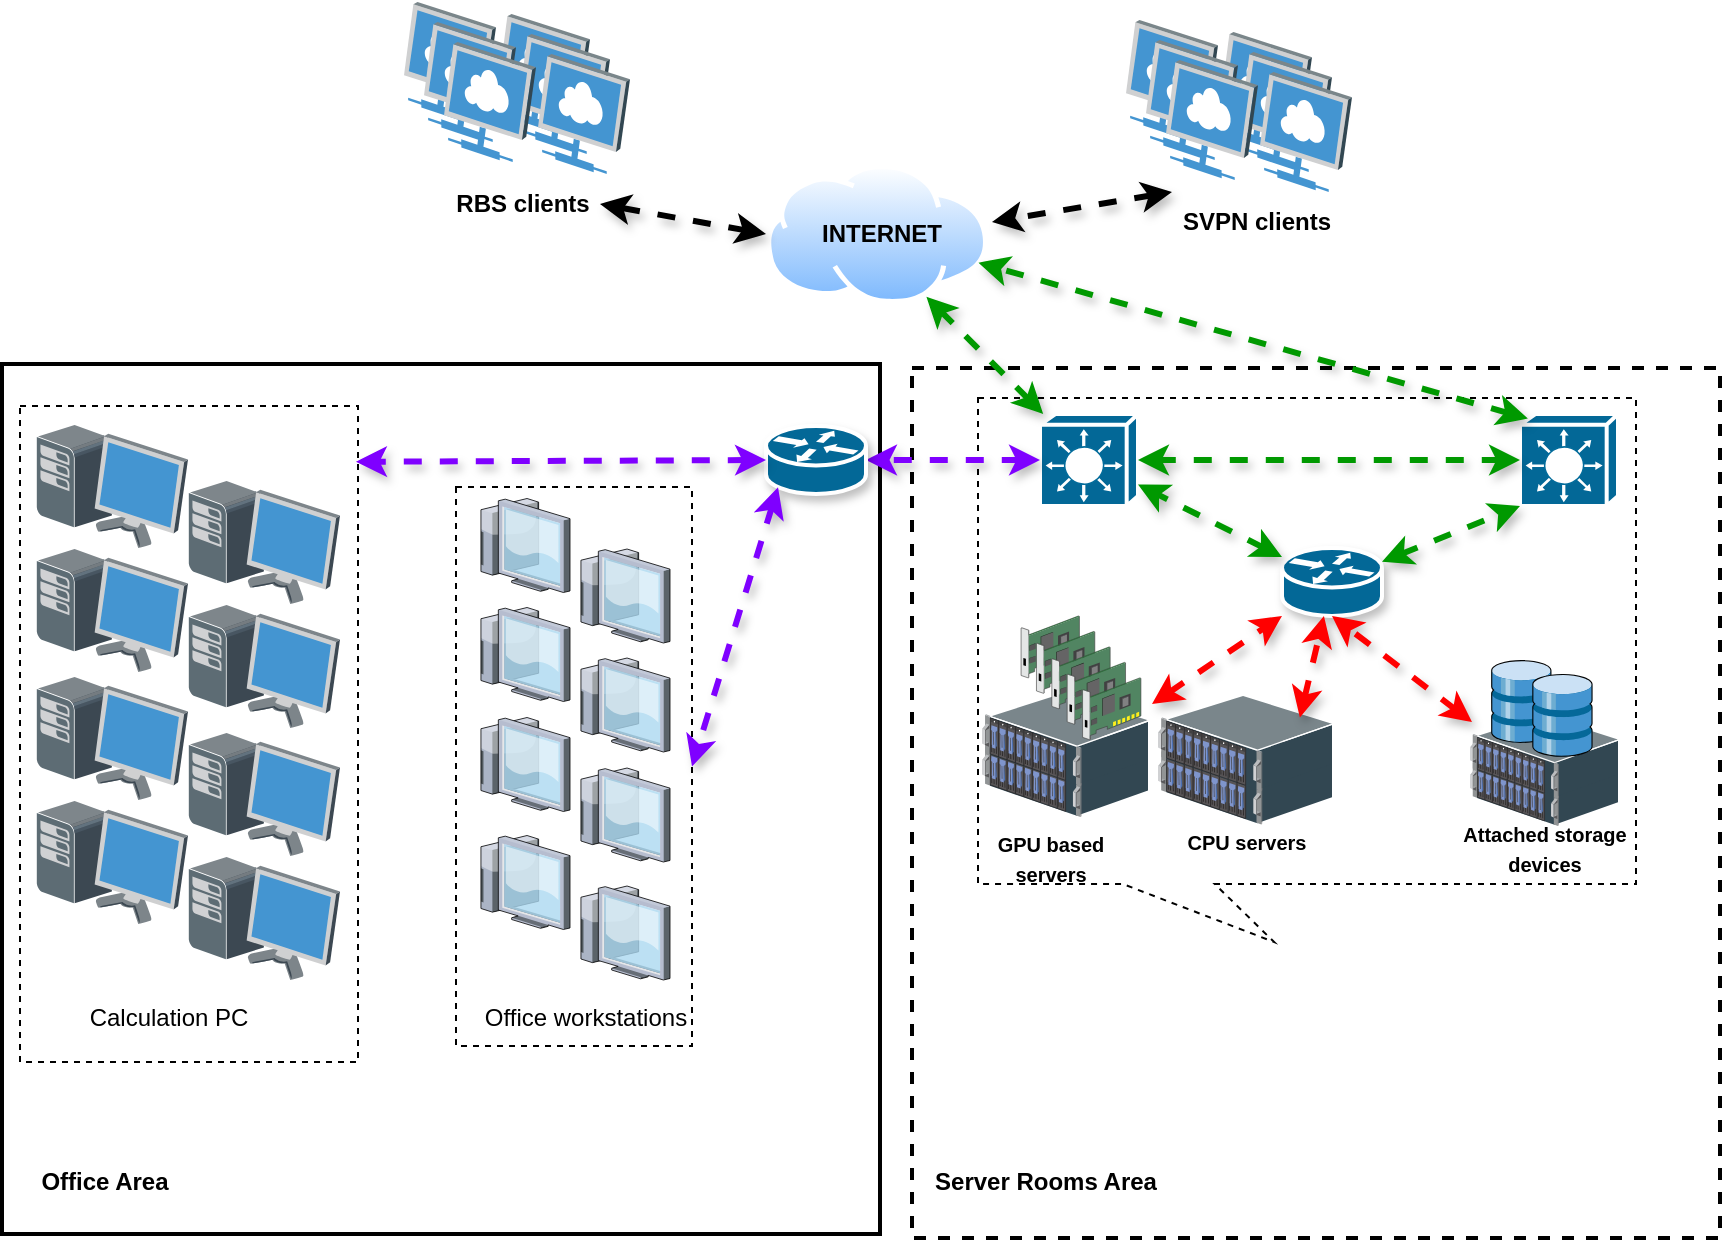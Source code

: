 <mxfile version="15.7.1" type="github">
  <diagram id="R2ZyIHW1lYzjmQBCJ58X" name="Page-1">
    <mxGraphModel dx="1422" dy="832" grid="0" gridSize="10" guides="1" tooltips="1" connect="1" arrows="1" fold="1" page="0" pageScale="1" pageWidth="850" pageHeight="1100" math="0" shadow="0">
      <root>
        <mxCell id="0" />
        <mxCell id="1" parent="0" />
        <mxCell id="JWcThtW91tKv9I52wNof-2" value="" style="rounded=0;whiteSpace=wrap;html=1;strokeWidth=2;" vertex="1" parent="1">
          <mxGeometry x="11" y="184" width="439" height="435" as="geometry" />
        </mxCell>
        <mxCell id="JWcThtW91tKv9I52wNof-3" value="" style="rounded=0;whiteSpace=wrap;html=1;dashed=1;strokeWidth=2;" vertex="1" parent="1">
          <mxGeometry x="466" y="186" width="404" height="435" as="geometry" />
        </mxCell>
        <mxCell id="JWcThtW91tKv9I52wNof-28" value="" style="aspect=fixed;perimeter=ellipsePerimeter;html=1;align=center;shadow=0;dashed=0;spacingTop=3;image;image=img/lib/active_directory/internet_cloud.svg;" vertex="1" parent="1">
          <mxGeometry x="393" y="84" width="111.11" height="70" as="geometry" />
        </mxCell>
        <mxCell id="JWcThtW91tKv9I52wNof-29" value="&lt;font color=&quot;#000000&quot;&gt;&lt;b&gt;INTERNET&lt;/b&gt;&lt;/font&gt;" style="text;html=1;strokeColor=none;fillColor=none;align=center;verticalAlign=middle;whiteSpace=wrap;rounded=0;fontColor=#FF0000;" vertex="1" parent="1">
          <mxGeometry x="421.11" y="104" width="60" height="30" as="geometry" />
        </mxCell>
        <mxCell id="JWcThtW91tKv9I52wNof-51" value="" style="shape=callout;whiteSpace=wrap;html=1;perimeter=calloutPerimeter;size=29;position=0.22;base=46;position2=0.45;dashed=1;" vertex="1" parent="1">
          <mxGeometry x="499" y="201" width="329" height="272" as="geometry" />
        </mxCell>
        <mxCell id="JWcThtW91tKv9I52wNof-30" value="" style="group" vertex="1" connectable="0" parent="1">
          <mxGeometry x="501" y="310" width="83" height="136" as="geometry" />
        </mxCell>
        <mxCell id="JWcThtW91tKv9I52wNof-31" value="" style="sketch=0;shadow=0;dashed=0;html=1;labelPosition=center;verticalLabelPosition=bottom;verticalAlign=top;align=center;outlineConnect=0;shape=mxgraph.veeam.3d.physical_storage;" vertex="1" parent="JWcThtW91tKv9I52wNof-30">
          <mxGeometry y="54.133" width="83" height="46.4" as="geometry" />
        </mxCell>
        <mxCell id="JWcThtW91tKv9I52wNof-32" value="" style="sketch=0;shadow=0;dashed=0;html=1;labelPosition=center;verticalLabelPosition=bottom;verticalAlign=top;align=center;outlineConnect=0;shape=mxgraph.veeam.3d.physical_storage;" vertex="1" parent="JWcThtW91tKv9I52wNof-30">
          <mxGeometry y="38.667" width="83" height="46.4" as="geometry" />
        </mxCell>
        <mxCell id="JWcThtW91tKv9I52wNof-33" value="" style="sketch=0;shadow=0;dashed=0;html=1;labelPosition=center;verticalLabelPosition=bottom;verticalAlign=top;align=center;outlineConnect=0;shape=mxgraph.veeam.3d.network_card;" vertex="1" parent="JWcThtW91tKv9I52wNof-30">
          <mxGeometry x="19.543" width="29.204" height="30.933" as="geometry" />
        </mxCell>
        <mxCell id="JWcThtW91tKv9I52wNof-34" value="" style="sketch=0;shadow=0;dashed=0;html=1;labelPosition=center;verticalLabelPosition=bottom;verticalAlign=top;align=center;outlineConnect=0;shape=mxgraph.veeam.3d.network_card;" vertex="1" parent="JWcThtW91tKv9I52wNof-30">
          <mxGeometry x="27.229" y="7.733" width="29.204" height="30.933" as="geometry" />
        </mxCell>
        <mxCell id="JWcThtW91tKv9I52wNof-35" value="" style="sketch=0;shadow=0;dashed=0;html=1;labelPosition=center;verticalLabelPosition=bottom;verticalAlign=top;align=center;outlineConnect=0;shape=mxgraph.veeam.3d.network_card;" vertex="1" parent="JWcThtW91tKv9I52wNof-30">
          <mxGeometry x="34.914" y="15.467" width="29.204" height="30.933" as="geometry" />
        </mxCell>
        <mxCell id="JWcThtW91tKv9I52wNof-36" value="" style="sketch=0;shadow=0;dashed=0;html=1;labelPosition=center;verticalLabelPosition=bottom;verticalAlign=top;align=center;outlineConnect=0;shape=mxgraph.veeam.3d.network_card;" vertex="1" parent="JWcThtW91tKv9I52wNof-30">
          <mxGeometry x="42.599" y="23.2" width="29.204" height="30.933" as="geometry" />
        </mxCell>
        <mxCell id="JWcThtW91tKv9I52wNof-37" value="" style="sketch=0;shadow=0;dashed=0;html=1;labelPosition=center;verticalLabelPosition=bottom;verticalAlign=top;align=center;outlineConnect=0;shape=mxgraph.veeam.3d.network_card;" vertex="1" parent="JWcThtW91tKv9I52wNof-30">
          <mxGeometry x="50.284" y="30.933" width="29.204" height="30.933" as="geometry" />
        </mxCell>
        <mxCell id="JWcThtW91tKv9I52wNof-38" value="" style="shape=image;html=1;verticalAlign=top;verticalLabelPosition=bottom;labelBackgroundColor=#ffffff;imageAspect=0;aspect=fixed;image=https://cdn4.iconfinder.com/data/icons/flat-brand-logo-2/512/nvidia-128.png" vertex="1" parent="JWcThtW91tKv9I52wNof-30">
          <mxGeometry x="58.523" y="38.667" width="15.37" height="15.37" as="geometry" />
        </mxCell>
        <mxCell id="JWcThtW91tKv9I52wNof-39" value="&lt;font color=&quot;#000000&quot; size=&quot;1&quot;&gt;&lt;b&gt;GPU based servers&lt;/b&gt;&lt;/font&gt;" style="text;html=1;strokeColor=none;fillColor=none;align=center;verticalAlign=middle;whiteSpace=wrap;rounded=0;fontColor=#FF0000;" vertex="1" parent="JWcThtW91tKv9I52wNof-30">
          <mxGeometry x="-8.14" y="106" width="84.57" height="30" as="geometry" />
        </mxCell>
        <mxCell id="JWcThtW91tKv9I52wNof-50" value="" style="group" vertex="1" connectable="0" parent="1">
          <mxGeometry x="722" y="447" width="136.25" height="177.5" as="geometry" />
        </mxCell>
        <mxCell id="JWcThtW91tKv9I52wNof-22" value="" style="shape=image;html=1;verticalAlign=top;verticalLabelPosition=bottom;labelBackgroundColor=#ffffff;imageAspect=0;aspect=fixed;image=https://cdn2.iconfinder.com/data/icons/whcompare-isometric-web-hosting-servers/50/server-rack-2-128.png" vertex="1" parent="JWcThtW91tKv9I52wNof-50">
          <mxGeometry x="6.836" width="95.235" height="95.235" as="geometry" />
        </mxCell>
        <mxCell id="JWcThtW91tKv9I52wNof-24" value="" style="shape=image;html=1;verticalAlign=top;verticalLabelPosition=bottom;labelBackgroundColor=#ffffff;imageAspect=0;aspect=fixed;image=https://cdn2.iconfinder.com/data/icons/whcompare-isometric-web-hosting-servers/50/server-rack-2-128.png" vertex="1" parent="JWcThtW91tKv9I52wNof-50">
          <mxGeometry x="41.015" y="23.699" width="95.235" height="95.235" as="geometry" />
        </mxCell>
        <mxCell id="JWcThtW91tKv9I52wNof-25" value="" style="shape=image;html=1;verticalAlign=top;verticalLabelPosition=bottom;labelBackgroundColor=#ffffff;imageAspect=0;aspect=fixed;image=https://cdn2.iconfinder.com/data/icons/whcompare-isometric-web-hosting-servers/50/server-rack-2-128.png" vertex="1" parent="JWcThtW91tKv9I52wNof-50">
          <mxGeometry y="53.61" width="95.235" height="95.235" as="geometry" />
        </mxCell>
        <mxCell id="JWcThtW91tKv9I52wNof-26" value="" style="shape=image;html=1;verticalAlign=top;verticalLabelPosition=bottom;labelBackgroundColor=#ffffff;imageAspect=0;aspect=fixed;image=https://cdn2.iconfinder.com/data/icons/whcompare-isometric-web-hosting-servers/50/server-rack-2-128.png" vertex="1" parent="JWcThtW91tKv9I52wNof-50">
          <mxGeometry x="34.179" y="77.309" width="95.235" height="95.235" as="geometry" />
        </mxCell>
        <mxCell id="JWcThtW91tKv9I52wNof-57" value="" style="group" vertex="1" connectable="0" parent="1">
          <mxGeometry x="624" y="449" width="136.25" height="177.5" as="geometry" />
        </mxCell>
        <mxCell id="JWcThtW91tKv9I52wNof-58" value="" style="shape=image;html=1;verticalAlign=top;verticalLabelPosition=bottom;labelBackgroundColor=#ffffff;imageAspect=0;aspect=fixed;image=https://cdn2.iconfinder.com/data/icons/whcompare-isometric-web-hosting-servers/50/server-rack-2-128.png" vertex="1" parent="JWcThtW91tKv9I52wNof-57">
          <mxGeometry x="6.836" width="95.235" height="95.235" as="geometry" />
        </mxCell>
        <mxCell id="JWcThtW91tKv9I52wNof-59" value="" style="shape=image;html=1;verticalAlign=top;verticalLabelPosition=bottom;labelBackgroundColor=#ffffff;imageAspect=0;aspect=fixed;image=https://cdn2.iconfinder.com/data/icons/whcompare-isometric-web-hosting-servers/50/server-rack-2-128.png" vertex="1" parent="JWcThtW91tKv9I52wNof-57">
          <mxGeometry x="41.015" y="23.699" width="95.235" height="95.235" as="geometry" />
        </mxCell>
        <mxCell id="JWcThtW91tKv9I52wNof-60" value="" style="shape=image;html=1;verticalAlign=top;verticalLabelPosition=bottom;labelBackgroundColor=#ffffff;imageAspect=0;aspect=fixed;image=https://cdn2.iconfinder.com/data/icons/whcompare-isometric-web-hosting-servers/50/server-rack-2-128.png" vertex="1" parent="JWcThtW91tKv9I52wNof-57">
          <mxGeometry y="53.61" width="95.235" height="95.235" as="geometry" />
        </mxCell>
        <mxCell id="JWcThtW91tKv9I52wNof-61" value="" style="shape=image;html=1;verticalAlign=top;verticalLabelPosition=bottom;labelBackgroundColor=#ffffff;imageAspect=0;aspect=fixed;image=https://cdn2.iconfinder.com/data/icons/whcompare-isometric-web-hosting-servers/50/server-rack-2-128.png" vertex="1" parent="JWcThtW91tKv9I52wNof-57">
          <mxGeometry x="34.179" y="77.309" width="95.235" height="95.235" as="geometry" />
        </mxCell>
        <mxCell id="JWcThtW91tKv9I52wNof-27" value="" style="shape=mxgraph.cisco.routers.router;html=1;pointerEvents=1;dashed=0;fillColor=#036897;strokeColor=#ffffff;strokeWidth=2;verticalLabelPosition=bottom;verticalAlign=top;align=center;outlineConnect=0;shadow=1;" vertex="1" parent="1">
          <mxGeometry x="651" y="276" width="50" height="34" as="geometry" />
        </mxCell>
        <mxCell id="JWcThtW91tKv9I52wNof-62" value="" style="group" vertex="1" connectable="0" parent="1">
          <mxGeometry x="745" y="332" width="74" height="83" as="geometry" />
        </mxCell>
        <mxCell id="JWcThtW91tKv9I52wNof-63" value="" style="sketch=0;shadow=0;dashed=0;html=1;labelPosition=center;verticalLabelPosition=bottom;verticalAlign=top;align=center;outlineConnect=0;shape=mxgraph.veeam.3d.physical_storage;" vertex="1" parent="JWcThtW91tKv9I52wNof-62">
          <mxGeometry y="41.5" width="74" height="41.5" as="geometry" />
        </mxCell>
        <mxCell id="JWcThtW91tKv9I52wNof-64" value="" style="sketch=0;shadow=0;dashed=0;html=1;labelPosition=center;verticalLabelPosition=bottom;verticalAlign=top;align=center;outlineConnect=0;shape=mxgraph.veeam.3d.physical_storage;" vertex="1" parent="JWcThtW91tKv9I52wNof-62">
          <mxGeometry y="27.667" width="74" height="41.5" as="geometry" />
        </mxCell>
        <mxCell id="JWcThtW91tKv9I52wNof-65" value="" style="shadow=0;dashed=0;html=1;labelPosition=center;verticalLabelPosition=bottom;verticalAlign=top;align=center;outlineConnect=0;shape=mxgraph.veeam.3d.datastore;" vertex="1" parent="JWcThtW91tKv9I52wNof-62">
          <mxGeometry x="10.586" width="30.148" height="41.5" as="geometry" />
        </mxCell>
        <mxCell id="JWcThtW91tKv9I52wNof-66" value="" style="shadow=0;dashed=0;html=1;labelPosition=center;verticalLabelPosition=bottom;verticalAlign=top;align=center;outlineConnect=0;shape=mxgraph.veeam.3d.datastore;" vertex="1" parent="JWcThtW91tKv9I52wNof-62">
          <mxGeometry x="31.142" y="6.917" width="30.148" height="41.5" as="geometry" />
        </mxCell>
        <mxCell id="JWcThtW91tKv9I52wNof-68" value="&lt;font color=&quot;#000000&quot; size=&quot;1&quot;&gt;&lt;b&gt;Attached storage devices&lt;/b&gt;&lt;/font&gt;" style="text;html=1;strokeColor=none;fillColor=none;align=center;verticalAlign=middle;whiteSpace=wrap;rounded=0;fontColor=#FF0000;" vertex="1" parent="1">
          <mxGeometry x="740" y="411" width="84.57" height="30" as="geometry" />
        </mxCell>
        <mxCell id="JWcThtW91tKv9I52wNof-72" value="" style="group" vertex="1" connectable="0" parent="1">
          <mxGeometry x="589" y="350" width="87.0" height="88" as="geometry" />
        </mxCell>
        <mxCell id="JWcThtW91tKv9I52wNof-21" value="" style="sketch=0;shadow=0;dashed=0;html=1;labelPosition=center;verticalLabelPosition=bottom;verticalAlign=top;align=center;outlineConnect=0;shape=mxgraph.veeam.3d.physical_storage;" vertex="1" parent="JWcThtW91tKv9I52wNof-72">
          <mxGeometry y="16.649" width="87" height="47.568" as="geometry" />
        </mxCell>
        <mxCell id="JWcThtW91tKv9I52wNof-71" value="" style="group" vertex="1" connectable="0" parent="JWcThtW91tKv9I52wNof-72">
          <mxGeometry width="87.0" height="88" as="geometry" />
        </mxCell>
        <mxCell id="JWcThtW91tKv9I52wNof-69" value="" style="sketch=0;shadow=0;dashed=0;html=1;labelPosition=center;verticalLabelPosition=bottom;verticalAlign=top;align=center;outlineConnect=0;shape=mxgraph.veeam.3d.physical_storage;" vertex="1" parent="JWcThtW91tKv9I52wNof-71">
          <mxGeometry width="87" height="47.568" as="geometry" />
        </mxCell>
        <mxCell id="JWcThtW91tKv9I52wNof-70" value="&lt;font color=&quot;#000000&quot; size=&quot;1&quot;&gt;&lt;b&gt;CPU servers&lt;/b&gt;&lt;/font&gt;" style="text;html=1;strokeColor=none;fillColor=none;align=center;verticalAlign=middle;whiteSpace=wrap;rounded=0;fontColor=#FF0000;" vertex="1" parent="JWcThtW91tKv9I52wNof-71">
          <mxGeometry x="2.43" y="58" width="84.57" height="30" as="geometry" />
        </mxCell>
        <mxCell id="JWcThtW91tKv9I52wNof-73" value="" style="endArrow=classic;startArrow=classic;html=1;shadow=1;fontColor=#FF0000;strokeColor=#FF0000;strokeWidth=3;dashed=1;" edge="1" parent="1" target="JWcThtW91tKv9I52wNof-27">
          <mxGeometry width="50" height="50" relative="1" as="geometry">
            <mxPoint x="659.939" y="360.75" as="sourcePoint" />
            <mxPoint x="690" y="289" as="targetPoint" />
          </mxGeometry>
        </mxCell>
        <mxCell id="JWcThtW91tKv9I52wNof-74" value="" style="endArrow=classic;startArrow=classic;html=1;shadow=1;fontColor=#FF0000;strokeColor=#FF0000;strokeWidth=3;dashed=1;" edge="1" parent="1" target="JWcThtW91tKv9I52wNof-27">
          <mxGeometry width="50" height="50" relative="1" as="geometry">
            <mxPoint x="586" y="354" as="sourcePoint" />
            <mxPoint x="700" y="299" as="targetPoint" />
          </mxGeometry>
        </mxCell>
        <mxCell id="JWcThtW91tKv9I52wNof-75" value="" style="endArrow=classic;startArrow=classic;html=1;shadow=1;fontColor=#FF0000;strokeColor=#FF0000;strokeWidth=3;dashed=1;entryX=0.5;entryY=1;entryDx=0;entryDy=0;entryPerimeter=0;" edge="1" parent="1" target="JWcThtW91tKv9I52wNof-27">
          <mxGeometry width="50" height="50" relative="1" as="geometry">
            <mxPoint x="746" y="363" as="sourcePoint" />
            <mxPoint x="700" y="299" as="targetPoint" />
          </mxGeometry>
        </mxCell>
        <mxCell id="JWcThtW91tKv9I52wNof-76" value="" style="shape=mxgraph.cisco.switches.layer_3_switch;html=1;pointerEvents=1;dashed=0;fillColor=#036897;strokeColor=#ffffff;strokeWidth=2;verticalLabelPosition=bottom;verticalAlign=top;align=center;outlineConnect=0;fontSize=10;" vertex="1" parent="1">
          <mxGeometry x="530" y="209" width="49" height="46" as="geometry" />
        </mxCell>
        <mxCell id="JWcThtW91tKv9I52wNof-77" value="" style="shape=mxgraph.cisco.switches.layer_3_switch;html=1;pointerEvents=1;dashed=0;fillColor=#036897;strokeColor=#ffffff;strokeWidth=2;verticalLabelPosition=bottom;verticalAlign=top;align=center;outlineConnect=0;fontSize=10;" vertex="1" parent="1">
          <mxGeometry x="770" y="209" width="49" height="46" as="geometry" />
        </mxCell>
        <mxCell id="JWcThtW91tKv9I52wNof-78" value="" style="endArrow=classic;startArrow=classic;html=1;shadow=1;fontColor=#FF0000;strokeColor=#009900;strokeWidth=3;dashed=1;" edge="1" parent="1" source="JWcThtW91tKv9I52wNof-27" target="JWcThtW91tKv9I52wNof-76">
          <mxGeometry width="50" height="50" relative="1" as="geometry">
            <mxPoint x="596" y="364" as="sourcePoint" />
            <mxPoint x="661" y="319.944" as="targetPoint" />
          </mxGeometry>
        </mxCell>
        <mxCell id="JWcThtW91tKv9I52wNof-79" value="" style="endArrow=classic;startArrow=classic;html=1;shadow=1;fontColor=#FF0000;strokeColor=#009900;strokeWidth=3;dashed=1;entryX=0;entryY=1;entryDx=0;entryDy=0;entryPerimeter=0;" edge="1" parent="1" source="JWcThtW91tKv9I52wNof-27" target="JWcThtW91tKv9I52wNof-77">
          <mxGeometry width="50" height="50" relative="1" as="geometry">
            <mxPoint x="661" y="290.449" as="sourcePoint" />
            <mxPoint x="589" y="254.3" as="targetPoint" />
          </mxGeometry>
        </mxCell>
        <mxCell id="JWcThtW91tKv9I52wNof-80" value="" style="endArrow=classic;startArrow=classic;html=1;shadow=1;fontColor=#FF0000;strokeColor=#009900;strokeWidth=3;dashed=1;" edge="1" parent="1" source="JWcThtW91tKv9I52wNof-77" target="JWcThtW91tKv9I52wNof-76">
          <mxGeometry width="50" height="50" relative="1" as="geometry">
            <mxPoint x="661" y="290.449" as="sourcePoint" />
            <mxPoint x="589" y="254.3" as="targetPoint" />
          </mxGeometry>
        </mxCell>
        <mxCell id="JWcThtW91tKv9I52wNof-81" value="" style="endArrow=classic;startArrow=classic;html=1;shadow=1;fontColor=#FF0000;strokeColor=#009900;strokeWidth=3;dashed=1;entryX=0.75;entryY=1;entryDx=0;entryDy=0;" edge="1" parent="1" source="JWcThtW91tKv9I52wNof-76" target="JWcThtW91tKv9I52wNof-28">
          <mxGeometry width="50" height="50" relative="1" as="geometry">
            <mxPoint x="671" y="300.449" as="sourcePoint" />
            <mxPoint x="599" y="264.3" as="targetPoint" />
          </mxGeometry>
        </mxCell>
        <mxCell id="JWcThtW91tKv9I52wNof-82" value="" style="endArrow=classic;startArrow=classic;html=1;shadow=1;fontColor=#FF0000;strokeColor=#009900;strokeWidth=3;dashed=1;exitX=0.08;exitY=0.05;exitDx=0;exitDy=0;exitPerimeter=0;" edge="1" parent="1" source="JWcThtW91tKv9I52wNof-77" target="JWcThtW91tKv9I52wNof-28">
          <mxGeometry width="50" height="50" relative="1" as="geometry">
            <mxPoint x="651" y="170.229" as="sourcePoint" />
            <mxPoint x="604.839" y="131.999" as="targetPoint" />
          </mxGeometry>
        </mxCell>
        <mxCell id="JWcThtW91tKv9I52wNof-85" value="" style="rounded=0;whiteSpace=wrap;html=1;fontSize=10;dashed=1;" vertex="1" parent="1">
          <mxGeometry x="20" y="205" width="169" height="328" as="geometry" />
        </mxCell>
        <mxCell id="JWcThtW91tKv9I52wNof-84" value="" style="endArrow=classic;startArrow=classic;html=1;shadow=1;fontColor=#FF0000;strokeColor=#7F00FF;strokeWidth=3;dashed=1;entryX=1;entryY=0.5;entryDx=0;entryDy=0;entryPerimeter=0;exitX=0;exitY=0.5;exitDx=0;exitDy=0;exitPerimeter=0;" edge="1" parent="1" source="JWcThtW91tKv9I52wNof-76" target="JWcThtW91tKv9I52wNof-83">
          <mxGeometry width="50" height="50" relative="1" as="geometry">
            <mxPoint x="598" y="230.5" as="sourcePoint" />
            <mxPoint x="407" y="230.5" as="targetPoint" />
          </mxGeometry>
        </mxCell>
        <mxCell id="JWcThtW91tKv9I52wNof-1" value="" style="shadow=0;dashed=0;html=1;labelPosition=center;verticalLabelPosition=bottom;verticalAlign=top;align=center;outlineConnect=0;shape=mxgraph.veeam.3d.workstation;" vertex="1" parent="1">
          <mxGeometry x="28" y="214" width="76" height="62" as="geometry" />
        </mxCell>
        <mxCell id="JWcThtW91tKv9I52wNof-4" value="" style="shadow=0;dashed=0;html=1;labelPosition=center;verticalLabelPosition=bottom;verticalAlign=top;align=center;outlineConnect=0;shape=mxgraph.veeam.3d.workstation;" vertex="1" parent="1">
          <mxGeometry x="28" y="276" width="76" height="62" as="geometry" />
        </mxCell>
        <mxCell id="JWcThtW91tKv9I52wNof-5" value="" style="shadow=0;dashed=0;html=1;labelPosition=center;verticalLabelPosition=bottom;verticalAlign=top;align=center;outlineConnect=0;shape=mxgraph.veeam.3d.workstation;" vertex="1" parent="1">
          <mxGeometry x="28" y="340" width="76" height="62" as="geometry" />
        </mxCell>
        <mxCell id="JWcThtW91tKv9I52wNof-6" value="" style="shadow=0;dashed=0;html=1;labelPosition=center;verticalLabelPosition=bottom;verticalAlign=top;align=center;outlineConnect=0;shape=mxgraph.veeam.3d.workstation;" vertex="1" parent="1">
          <mxGeometry x="28" y="402" width="76" height="62" as="geometry" />
        </mxCell>
        <mxCell id="JWcThtW91tKv9I52wNof-7" value="" style="shadow=0;dashed=0;html=1;labelPosition=center;verticalLabelPosition=bottom;verticalAlign=top;align=center;outlineConnect=0;shape=mxgraph.veeam.3d.workstation;" vertex="1" parent="1">
          <mxGeometry x="104" y="242" width="76" height="62" as="geometry" />
        </mxCell>
        <mxCell id="JWcThtW91tKv9I52wNof-8" value="" style="shadow=0;dashed=0;html=1;labelPosition=center;verticalLabelPosition=bottom;verticalAlign=top;align=center;outlineConnect=0;shape=mxgraph.veeam.3d.workstation;" vertex="1" parent="1">
          <mxGeometry x="104" y="304" width="76" height="62" as="geometry" />
        </mxCell>
        <mxCell id="JWcThtW91tKv9I52wNof-9" value="" style="shadow=0;dashed=0;html=1;labelPosition=center;verticalLabelPosition=bottom;verticalAlign=top;align=center;outlineConnect=0;shape=mxgraph.veeam.3d.workstation;" vertex="1" parent="1">
          <mxGeometry x="104" y="368" width="76" height="62" as="geometry" />
        </mxCell>
        <mxCell id="JWcThtW91tKv9I52wNof-10" value="" style="shadow=0;dashed=0;html=1;labelPosition=center;verticalLabelPosition=bottom;verticalAlign=top;align=center;outlineConnect=0;shape=mxgraph.veeam.3d.workstation;" vertex="1" parent="1">
          <mxGeometry x="104" y="430" width="76" height="62" as="geometry" />
        </mxCell>
        <mxCell id="JWcThtW91tKv9I52wNof-19" value="Calculation PC" style="text;html=1;strokeColor=none;fillColor=none;align=center;verticalAlign=middle;whiteSpace=wrap;rounded=0;" vertex="1" parent="1">
          <mxGeometry x="49" y="496" width="91" height="30" as="geometry" />
        </mxCell>
        <mxCell id="JWcThtW91tKv9I52wNof-86" value="" style="rounded=0;whiteSpace=wrap;html=1;fontSize=10;dashed=1;" vertex="1" parent="1">
          <mxGeometry x="238" y="245.5" width="118" height="279.5" as="geometry" />
        </mxCell>
        <mxCell id="JWcThtW91tKv9I52wNof-11" value="" style="verticalLabelPosition=bottom;sketch=0;aspect=fixed;html=1;verticalAlign=top;strokeColor=none;align=center;outlineConnect=0;shape=mxgraph.citrix.thin_client;" vertex="1" parent="1">
          <mxGeometry x="248" y="251.25" width="47" height="47" as="geometry" />
        </mxCell>
        <mxCell id="JWcThtW91tKv9I52wNof-12" value="" style="verticalLabelPosition=bottom;sketch=0;aspect=fixed;html=1;verticalAlign=top;strokeColor=none;align=center;outlineConnect=0;shape=mxgraph.citrix.thin_client;" vertex="1" parent="1">
          <mxGeometry x="248" y="305.75" width="47" height="47" as="geometry" />
        </mxCell>
        <mxCell id="JWcThtW91tKv9I52wNof-13" value="" style="verticalLabelPosition=bottom;sketch=0;aspect=fixed;html=1;verticalAlign=top;strokeColor=none;align=center;outlineConnect=0;shape=mxgraph.citrix.thin_client;" vertex="1" parent="1">
          <mxGeometry x="248" y="360.75" width="47" height="47" as="geometry" />
        </mxCell>
        <mxCell id="JWcThtW91tKv9I52wNof-14" value="" style="verticalLabelPosition=bottom;sketch=0;aspect=fixed;html=1;verticalAlign=top;strokeColor=none;align=center;outlineConnect=0;shape=mxgraph.citrix.thin_client;" vertex="1" parent="1">
          <mxGeometry x="248" y="419.75" width="47" height="47" as="geometry" />
        </mxCell>
        <mxCell id="JWcThtW91tKv9I52wNof-15" value="" style="verticalLabelPosition=bottom;sketch=0;aspect=fixed;html=1;verticalAlign=top;strokeColor=none;align=center;outlineConnect=0;shape=mxgraph.citrix.thin_client;" vertex="1" parent="1">
          <mxGeometry x="298" y="276.5" width="47" height="47" as="geometry" />
        </mxCell>
        <mxCell id="JWcThtW91tKv9I52wNof-16" value="" style="verticalLabelPosition=bottom;sketch=0;aspect=fixed;html=1;verticalAlign=top;strokeColor=none;align=center;outlineConnect=0;shape=mxgraph.citrix.thin_client;" vertex="1" parent="1">
          <mxGeometry x="298" y="331" width="47" height="47" as="geometry" />
        </mxCell>
        <mxCell id="JWcThtW91tKv9I52wNof-17" value="" style="verticalLabelPosition=bottom;sketch=0;aspect=fixed;html=1;verticalAlign=top;strokeColor=none;align=center;outlineConnect=0;shape=mxgraph.citrix.thin_client;" vertex="1" parent="1">
          <mxGeometry x="298" y="386" width="47" height="47" as="geometry" />
        </mxCell>
        <mxCell id="JWcThtW91tKv9I52wNof-18" value="" style="verticalLabelPosition=bottom;sketch=0;aspect=fixed;html=1;verticalAlign=top;strokeColor=none;align=center;outlineConnect=0;shape=mxgraph.citrix.thin_client;" vertex="1" parent="1">
          <mxGeometry x="298" y="445" width="47" height="47" as="geometry" />
        </mxCell>
        <mxCell id="JWcThtW91tKv9I52wNof-20" value="Office workstations" style="text;html=1;strokeColor=none;fillColor=none;align=center;verticalAlign=middle;whiteSpace=wrap;rounded=0;" vertex="1" parent="1">
          <mxGeometry x="248" y="496" width="110" height="30" as="geometry" />
        </mxCell>
        <mxCell id="JWcThtW91tKv9I52wNof-83" value="" style="shape=mxgraph.cisco.routers.router;html=1;pointerEvents=1;dashed=0;fillColor=#036897;strokeColor=#ffffff;strokeWidth=2;verticalLabelPosition=bottom;verticalAlign=top;align=center;outlineConnect=0;shadow=1;" vertex="1" parent="1">
          <mxGeometry x="393" y="215" width="50" height="34" as="geometry" />
        </mxCell>
        <mxCell id="JWcThtW91tKv9I52wNof-87" value="" style="endArrow=classic;startArrow=classic;html=1;shadow=1;fontColor=#FF0000;strokeColor=#7F00FF;strokeWidth=3;dashed=1;entryX=1;entryY=0.5;entryDx=0;entryDy=0;exitX=0.12;exitY=0.9;exitDx=0;exitDy=0;exitPerimeter=0;" edge="1" parent="1" source="JWcThtW91tKv9I52wNof-83" target="JWcThtW91tKv9I52wNof-86">
          <mxGeometry width="50" height="50" relative="1" as="geometry">
            <mxPoint x="540" y="242" as="sourcePoint" />
            <mxPoint x="410" y="241" as="targetPoint" />
          </mxGeometry>
        </mxCell>
        <mxCell id="JWcThtW91tKv9I52wNof-88" value="" style="endArrow=classic;startArrow=classic;html=1;shadow=1;fontColor=#FF0000;strokeColor=#7F00FF;strokeWidth=3;dashed=1;entryX=0.994;entryY=0.085;entryDx=0;entryDy=0;entryPerimeter=0;exitX=0;exitY=0.5;exitDx=0;exitDy=0;exitPerimeter=0;" edge="1" parent="1" source="JWcThtW91tKv9I52wNof-83" target="JWcThtW91tKv9I52wNof-85">
          <mxGeometry width="50" height="50" relative="1" as="geometry">
            <mxPoint x="550" y="252" as="sourcePoint" />
            <mxPoint x="420" y="251" as="targetPoint" />
          </mxGeometry>
        </mxCell>
        <mxCell id="JWcThtW91tKv9I52wNof-89" value="&lt;font style=&quot;font-size: 12px&quot;&gt;&lt;b&gt;Office Area&lt;/b&gt;&lt;/font&gt;" style="text;html=1;strokeColor=none;fillColor=none;align=center;verticalAlign=middle;whiteSpace=wrap;rounded=0;fontSize=10;" vertex="1" parent="1">
          <mxGeometry x="24" y="578" width="77" height="30" as="geometry" />
        </mxCell>
        <mxCell id="JWcThtW91tKv9I52wNof-90" value="&lt;font style=&quot;font-size: 12px&quot;&gt;&lt;b&gt;Server Rooms Area&lt;/b&gt;&lt;/font&gt;" style="text;html=1;strokeColor=none;fillColor=none;align=center;verticalAlign=middle;whiteSpace=wrap;rounded=0;fontSize=10;" vertex="1" parent="1">
          <mxGeometry x="474" y="578" width="118" height="30" as="geometry" />
        </mxCell>
        <mxCell id="JWcThtW91tKv9I52wNof-99" value="" style="group" vertex="1" connectable="0" parent="1">
          <mxGeometry x="212" y="3" width="113" height="86" as="geometry" />
        </mxCell>
        <mxCell id="JWcThtW91tKv9I52wNof-91" value="" style="sketch=0;shadow=0;dashed=0;html=1;labelPosition=center;verticalLabelPosition=bottom;verticalAlign=top;align=center;outlineConnect=0;shape=mxgraph.veeam.3d.remote_site;fontSize=12;strokeWidth=2;" vertex="1" parent="JWcThtW91tKv9I52wNof-99">
          <mxGeometry x="47" y="6" width="46" height="60" as="geometry" />
        </mxCell>
        <mxCell id="JWcThtW91tKv9I52wNof-92" value="" style="sketch=0;shadow=0;dashed=0;html=1;labelPosition=center;verticalLabelPosition=bottom;verticalAlign=top;align=center;outlineConnect=0;shape=mxgraph.veeam.3d.remote_site;fontSize=12;strokeWidth=2;" vertex="1" parent="JWcThtW91tKv9I52wNof-99">
          <mxGeometry x="57" y="16" width="46" height="60" as="geometry" />
        </mxCell>
        <mxCell id="JWcThtW91tKv9I52wNof-93" value="" style="sketch=0;shadow=0;dashed=0;html=1;labelPosition=center;verticalLabelPosition=bottom;verticalAlign=top;align=center;outlineConnect=0;shape=mxgraph.veeam.3d.remote_site;fontSize=12;strokeWidth=2;" vertex="1" parent="JWcThtW91tKv9I52wNof-99">
          <mxGeometry x="67" y="26" width="46" height="60" as="geometry" />
        </mxCell>
        <mxCell id="JWcThtW91tKv9I52wNof-96" value="" style="sketch=0;shadow=0;dashed=0;html=1;labelPosition=center;verticalLabelPosition=bottom;verticalAlign=top;align=center;outlineConnect=0;shape=mxgraph.veeam.3d.remote_site;fontSize=12;strokeWidth=2;" vertex="1" parent="JWcThtW91tKv9I52wNof-99">
          <mxGeometry width="46" height="60" as="geometry" />
        </mxCell>
        <mxCell id="JWcThtW91tKv9I52wNof-97" value="" style="sketch=0;shadow=0;dashed=0;html=1;labelPosition=center;verticalLabelPosition=bottom;verticalAlign=top;align=center;outlineConnect=0;shape=mxgraph.veeam.3d.remote_site;fontSize=12;strokeWidth=2;" vertex="1" parent="JWcThtW91tKv9I52wNof-99">
          <mxGeometry x="10" y="10" width="46" height="60" as="geometry" />
        </mxCell>
        <mxCell id="JWcThtW91tKv9I52wNof-98" value="" style="sketch=0;shadow=0;dashed=0;html=1;labelPosition=center;verticalLabelPosition=bottom;verticalAlign=top;align=center;outlineConnect=0;shape=mxgraph.veeam.3d.remote_site;fontSize=12;strokeWidth=2;" vertex="1" parent="JWcThtW91tKv9I52wNof-99">
          <mxGeometry x="20" y="20" width="46" height="60" as="geometry" />
        </mxCell>
        <mxCell id="JWcThtW91tKv9I52wNof-100" value="" style="group" vertex="1" connectable="0" parent="1">
          <mxGeometry x="573" y="12" width="113" height="86" as="geometry" />
        </mxCell>
        <mxCell id="JWcThtW91tKv9I52wNof-101" value="" style="sketch=0;shadow=0;dashed=0;html=1;labelPosition=center;verticalLabelPosition=bottom;verticalAlign=top;align=center;outlineConnect=0;shape=mxgraph.veeam.3d.remote_site;fontSize=12;strokeWidth=2;" vertex="1" parent="JWcThtW91tKv9I52wNof-100">
          <mxGeometry x="47" y="6" width="46" height="60" as="geometry" />
        </mxCell>
        <mxCell id="JWcThtW91tKv9I52wNof-102" value="" style="sketch=0;shadow=0;dashed=0;html=1;labelPosition=center;verticalLabelPosition=bottom;verticalAlign=top;align=center;outlineConnect=0;shape=mxgraph.veeam.3d.remote_site;fontSize=12;strokeWidth=2;" vertex="1" parent="JWcThtW91tKv9I52wNof-100">
          <mxGeometry x="57" y="16" width="46" height="60" as="geometry" />
        </mxCell>
        <mxCell id="JWcThtW91tKv9I52wNof-103" value="" style="sketch=0;shadow=0;dashed=0;html=1;labelPosition=center;verticalLabelPosition=bottom;verticalAlign=top;align=center;outlineConnect=0;shape=mxgraph.veeam.3d.remote_site;fontSize=12;strokeWidth=2;" vertex="1" parent="JWcThtW91tKv9I52wNof-100">
          <mxGeometry x="67" y="26" width="46" height="60" as="geometry" />
        </mxCell>
        <mxCell id="JWcThtW91tKv9I52wNof-104" value="" style="sketch=0;shadow=0;dashed=0;html=1;labelPosition=center;verticalLabelPosition=bottom;verticalAlign=top;align=center;outlineConnect=0;shape=mxgraph.veeam.3d.remote_site;fontSize=12;strokeWidth=2;" vertex="1" parent="JWcThtW91tKv9I52wNof-100">
          <mxGeometry width="46" height="60" as="geometry" />
        </mxCell>
        <mxCell id="JWcThtW91tKv9I52wNof-105" value="" style="sketch=0;shadow=0;dashed=0;html=1;labelPosition=center;verticalLabelPosition=bottom;verticalAlign=top;align=center;outlineConnect=0;shape=mxgraph.veeam.3d.remote_site;fontSize=12;strokeWidth=2;" vertex="1" parent="JWcThtW91tKv9I52wNof-100">
          <mxGeometry x="10" y="10" width="46" height="60" as="geometry" />
        </mxCell>
        <mxCell id="JWcThtW91tKv9I52wNof-106" value="" style="sketch=0;shadow=0;dashed=0;html=1;labelPosition=center;verticalLabelPosition=bottom;verticalAlign=top;align=center;outlineConnect=0;shape=mxgraph.veeam.3d.remote_site;fontSize=12;strokeWidth=2;" vertex="1" parent="JWcThtW91tKv9I52wNof-100">
          <mxGeometry x="20" y="20" width="46" height="60" as="geometry" />
        </mxCell>
        <mxCell id="JWcThtW91tKv9I52wNof-107" value="&lt;span style=&quot;font-size: 12px&quot;&gt;&lt;b&gt;RBS clients&lt;/b&gt;&lt;/span&gt;" style="text;html=1;strokeColor=none;fillColor=none;align=center;verticalAlign=middle;whiteSpace=wrap;rounded=0;fontSize=10;" vertex="1" parent="1">
          <mxGeometry x="233" y="89" width="77" height="30" as="geometry" />
        </mxCell>
        <mxCell id="JWcThtW91tKv9I52wNof-108" value="&lt;span style=&quot;font-size: 12px&quot;&gt;&lt;b&gt;SVPN clients&lt;/b&gt;&lt;/span&gt;" style="text;html=1;strokeColor=none;fillColor=none;align=center;verticalAlign=middle;whiteSpace=wrap;rounded=0;fontSize=10;" vertex="1" parent="1">
          <mxGeometry x="596" y="98" width="85" height="30" as="geometry" />
        </mxCell>
        <mxCell id="JWcThtW91tKv9I52wNof-109" value="" style="endArrow=classic;startArrow=classic;html=1;shadow=1;fontColor=#FF0000;strokeColor=#000000;strokeWidth=3;dashed=1;entryX=1;entryY=0.5;entryDx=0;entryDy=0;exitX=0;exitY=0.5;exitDx=0;exitDy=0;" edge="1" parent="1" source="JWcThtW91tKv9I52wNof-28" target="JWcThtW91tKv9I52wNof-107">
          <mxGeometry width="50" height="50" relative="1" as="geometry">
            <mxPoint x="541.46" y="219" as="sourcePoint" />
            <mxPoint x="482.839" y="160.479" as="targetPoint" />
          </mxGeometry>
        </mxCell>
        <mxCell id="JWcThtW91tKv9I52wNof-110" value="" style="endArrow=classic;startArrow=classic;html=1;shadow=1;fontColor=#FF0000;strokeColor=#000000;strokeWidth=3;dashed=1;entryX=1.017;entryY=0.414;entryDx=0;entryDy=0;exitX=0;exitY=0;exitDx=0;exitDy=0;entryPerimeter=0;" edge="1" parent="1" source="JWcThtW91tKv9I52wNof-108" target="JWcThtW91tKv9I52wNof-28">
          <mxGeometry width="50" height="50" relative="1" as="geometry">
            <mxPoint x="551.46" y="229" as="sourcePoint" />
            <mxPoint x="492.839" y="170.479" as="targetPoint" />
          </mxGeometry>
        </mxCell>
      </root>
    </mxGraphModel>
  </diagram>
</mxfile>
